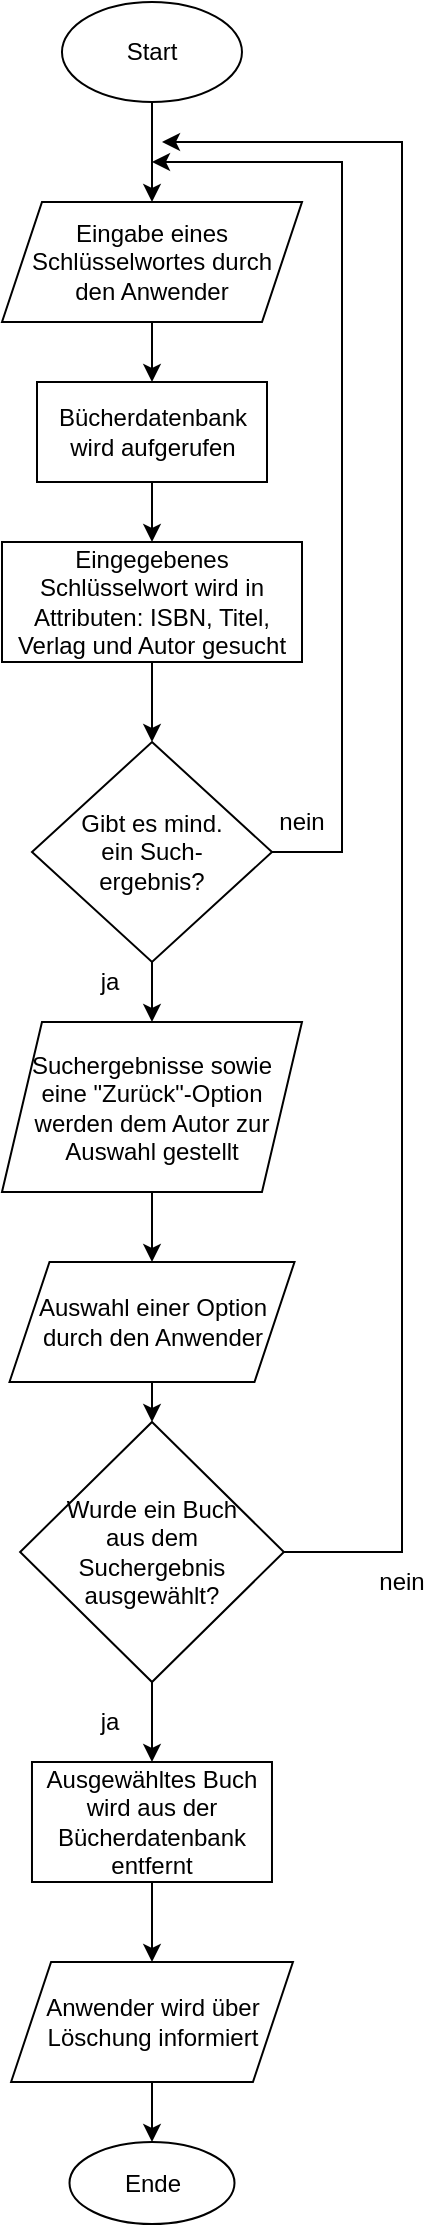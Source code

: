 <mxfile version="14.1.8" type="device"><diagram id="bwC3vkzuRyxPhKz6ntJu" name="Seite-1"><mxGraphModel dx="419" dy="714" grid="1" gridSize="10" guides="1" tooltips="1" connect="1" arrows="1" fold="1" page="1" pageScale="1" pageWidth="827" pageHeight="1169" math="0" shadow="0"><root><mxCell id="0"/><mxCell id="1" parent="0"/><mxCell id="S_RiHfb4j-4p7jKFqbtL-13" style="edgeStyle=orthogonalEdgeStyle;rounded=0;orthogonalLoop=1;jettySize=auto;html=1;exitX=0.5;exitY=1;exitDx=0;exitDy=0;entryX=0.5;entryY=0;entryDx=0;entryDy=0;" edge="1" parent="1" source="S_RiHfb4j-4p7jKFqbtL-1" target="S_RiHfb4j-4p7jKFqbtL-2"><mxGeometry relative="1" as="geometry"/></mxCell><mxCell id="S_RiHfb4j-4p7jKFqbtL-1" value="Start" style="ellipse;whiteSpace=wrap;html=1;" vertex="1" parent="1"><mxGeometry x="389.99" width="90" height="50" as="geometry"/></mxCell><mxCell id="S_RiHfb4j-4p7jKFqbtL-14" style="edgeStyle=none;rounded=0;orthogonalLoop=1;jettySize=auto;html=1;exitX=0.5;exitY=1;exitDx=0;exitDy=0;" edge="1" parent="1" source="S_RiHfb4j-4p7jKFqbtL-2" target="S_RiHfb4j-4p7jKFqbtL-3"><mxGeometry relative="1" as="geometry"/></mxCell><mxCell id="S_RiHfb4j-4p7jKFqbtL-2" value="Eingabe eines Schlüsselwortes durch &lt;br&gt;den Anwender" style="shape=parallelogram;perimeter=parallelogramPerimeter;whiteSpace=wrap;html=1;fixedSize=1;" vertex="1" parent="1"><mxGeometry x="360" y="100" width="150" height="60" as="geometry"/></mxCell><mxCell id="S_RiHfb4j-4p7jKFqbtL-15" style="edgeStyle=none;rounded=0;orthogonalLoop=1;jettySize=auto;html=1;exitX=0.5;exitY=1;exitDx=0;exitDy=0;entryX=0.5;entryY=0;entryDx=0;entryDy=0;" edge="1" parent="1" source="S_RiHfb4j-4p7jKFqbtL-3" target="S_RiHfb4j-4p7jKFqbtL-4"><mxGeometry relative="1" as="geometry"/></mxCell><mxCell id="S_RiHfb4j-4p7jKFqbtL-3" value="Bücherdatenbank wird aufgerufen" style="rounded=0;whiteSpace=wrap;html=1;" vertex="1" parent="1"><mxGeometry x="377.5" y="190" width="115" height="50" as="geometry"/></mxCell><mxCell id="S_RiHfb4j-4p7jKFqbtL-16" style="edgeStyle=none;rounded=0;orthogonalLoop=1;jettySize=auto;html=1;exitX=0.5;exitY=1;exitDx=0;exitDy=0;entryX=0.5;entryY=0;entryDx=0;entryDy=0;" edge="1" parent="1" source="S_RiHfb4j-4p7jKFqbtL-4" target="S_RiHfb4j-4p7jKFqbtL-5"><mxGeometry relative="1" as="geometry"/></mxCell><mxCell id="S_RiHfb4j-4p7jKFqbtL-4" value="Eingegebenes Schlüsselwort wird in Attributen: ISBN, Titel, Verlag und Autor gesucht" style="rounded=0;whiteSpace=wrap;html=1;" vertex="1" parent="1"><mxGeometry x="360" y="270" width="150" height="60" as="geometry"/></mxCell><mxCell id="S_RiHfb4j-4p7jKFqbtL-17" style="edgeStyle=none;rounded=0;orthogonalLoop=1;jettySize=auto;html=1;exitX=0.5;exitY=1;exitDx=0;exitDy=0;entryX=0.5;entryY=0;entryDx=0;entryDy=0;" edge="1" parent="1" source="S_RiHfb4j-4p7jKFqbtL-5" target="S_RiHfb4j-4p7jKFqbtL-6"><mxGeometry relative="1" as="geometry"/></mxCell><mxCell id="S_RiHfb4j-4p7jKFqbtL-23" style="edgeStyle=none;rounded=0;orthogonalLoop=1;jettySize=auto;html=1;exitX=1;exitY=0.5;exitDx=0;exitDy=0;" edge="1" parent="1" source="S_RiHfb4j-4p7jKFqbtL-5"><mxGeometry relative="1" as="geometry"><mxPoint x="435" y="80" as="targetPoint"/><Array as="points"><mxPoint x="530" y="425"/><mxPoint x="530" y="80"/></Array></mxGeometry></mxCell><mxCell id="S_RiHfb4j-4p7jKFqbtL-5" value="Gibt es mind. &lt;br&gt;ein Such-&lt;br&gt;ergebnis?" style="rhombus;whiteSpace=wrap;html=1;" vertex="1" parent="1"><mxGeometry x="375" y="370" width="120" height="110" as="geometry"/></mxCell><mxCell id="S_RiHfb4j-4p7jKFqbtL-18" style="edgeStyle=none;rounded=0;orthogonalLoop=1;jettySize=auto;html=1;exitX=0.5;exitY=1;exitDx=0;exitDy=0;entryX=0.5;entryY=0;entryDx=0;entryDy=0;" edge="1" parent="1" source="S_RiHfb4j-4p7jKFqbtL-6" target="S_RiHfb4j-4p7jKFqbtL-7"><mxGeometry relative="1" as="geometry"/></mxCell><mxCell id="S_RiHfb4j-4p7jKFqbtL-6" value="Suchergebnisse sowie &lt;br&gt;eine &quot;Zurück&quot;-Option werden dem Autor zur Auswahl gestellt" style="shape=parallelogram;perimeter=parallelogramPerimeter;whiteSpace=wrap;html=1;fixedSize=1;" vertex="1" parent="1"><mxGeometry x="359.99" y="510" width="150" height="85" as="geometry"/></mxCell><mxCell id="S_RiHfb4j-4p7jKFqbtL-19" style="edgeStyle=none;rounded=0;orthogonalLoop=1;jettySize=auto;html=1;exitX=0.5;exitY=1;exitDx=0;exitDy=0;entryX=0.5;entryY=0;entryDx=0;entryDy=0;" edge="1" parent="1" source="S_RiHfb4j-4p7jKFqbtL-7" target="S_RiHfb4j-4p7jKFqbtL-8"><mxGeometry relative="1" as="geometry"/></mxCell><mxCell id="S_RiHfb4j-4p7jKFqbtL-7" value="Auswahl einer Option durch den Anwender" style="shape=parallelogram;perimeter=parallelogramPerimeter;whiteSpace=wrap;html=1;fixedSize=1;" vertex="1" parent="1"><mxGeometry x="363.75" y="630" width="142.5" height="60" as="geometry"/></mxCell><mxCell id="S_RiHfb4j-4p7jKFqbtL-20" style="edgeStyle=none;rounded=0;orthogonalLoop=1;jettySize=auto;html=1;exitX=0.5;exitY=1;exitDx=0;exitDy=0;entryX=0.5;entryY=0;entryDx=0;entryDy=0;" edge="1" parent="1" source="S_RiHfb4j-4p7jKFqbtL-8" target="S_RiHfb4j-4p7jKFqbtL-10"><mxGeometry relative="1" as="geometry"/></mxCell><mxCell id="S_RiHfb4j-4p7jKFqbtL-24" style="edgeStyle=none;rounded=0;orthogonalLoop=1;jettySize=auto;html=1;exitX=1;exitY=0.5;exitDx=0;exitDy=0;" edge="1" parent="1" source="S_RiHfb4j-4p7jKFqbtL-8"><mxGeometry relative="1" as="geometry"><mxPoint x="440" y="70" as="targetPoint"/><Array as="points"><mxPoint x="560" y="775"/><mxPoint x="560" y="70"/></Array></mxGeometry></mxCell><mxCell id="S_RiHfb4j-4p7jKFqbtL-8" value="Wurde ein Buch &lt;br&gt;aus dem &lt;br&gt;Suchergebnis ausgewählt?" style="rhombus;whiteSpace=wrap;html=1;" vertex="1" parent="1"><mxGeometry x="369.07" y="710" width="131.87" height="130" as="geometry"/></mxCell><mxCell id="S_RiHfb4j-4p7jKFqbtL-21" style="edgeStyle=none;rounded=0;orthogonalLoop=1;jettySize=auto;html=1;exitX=0.5;exitY=1;exitDx=0;exitDy=0;entryX=0.5;entryY=0;entryDx=0;entryDy=0;" edge="1" parent="1" source="S_RiHfb4j-4p7jKFqbtL-10" target="S_RiHfb4j-4p7jKFqbtL-11"><mxGeometry relative="1" as="geometry"/></mxCell><mxCell id="S_RiHfb4j-4p7jKFqbtL-10" value="Ausgewähltes Buch wird aus der Bücherdatenbank entfernt" style="rounded=0;whiteSpace=wrap;html=1;" vertex="1" parent="1"><mxGeometry x="374.99" y="880" width="120" height="60" as="geometry"/></mxCell><mxCell id="S_RiHfb4j-4p7jKFqbtL-22" style="edgeStyle=none;rounded=0;orthogonalLoop=1;jettySize=auto;html=1;exitX=0.5;exitY=1;exitDx=0;exitDy=0;entryX=0.5;entryY=0;entryDx=0;entryDy=0;" edge="1" parent="1" source="S_RiHfb4j-4p7jKFqbtL-11" target="S_RiHfb4j-4p7jKFqbtL-12"><mxGeometry relative="1" as="geometry"/></mxCell><mxCell id="S_RiHfb4j-4p7jKFqbtL-11" value="Anwender wird über Löschung informiert" style="shape=parallelogram;perimeter=parallelogramPerimeter;whiteSpace=wrap;html=1;fixedSize=1;" vertex="1" parent="1"><mxGeometry x="364.54" y="980" width="140.93" height="60" as="geometry"/></mxCell><mxCell id="S_RiHfb4j-4p7jKFqbtL-12" value="Ende" style="ellipse;whiteSpace=wrap;html=1;" vertex="1" parent="1"><mxGeometry x="393.75" y="1070" width="82.5" height="41" as="geometry"/></mxCell><mxCell id="S_RiHfb4j-4p7jKFqbtL-25" value="ja" style="text;html=1;strokeColor=none;fillColor=none;align=center;verticalAlign=middle;whiteSpace=wrap;rounded=0;" vertex="1" parent="1"><mxGeometry x="393.75" y="480" width="40" height="20" as="geometry"/></mxCell><mxCell id="S_RiHfb4j-4p7jKFqbtL-26" value="nein" style="text;html=1;strokeColor=none;fillColor=none;align=center;verticalAlign=middle;whiteSpace=wrap;rounded=0;" vertex="1" parent="1"><mxGeometry x="490" y="400" width="40" height="20" as="geometry"/></mxCell><mxCell id="S_RiHfb4j-4p7jKFqbtL-27" value="ja" style="text;html=1;strokeColor=none;fillColor=none;align=center;verticalAlign=middle;whiteSpace=wrap;rounded=0;" vertex="1" parent="1"><mxGeometry x="393.75" y="850" width="40" height="20" as="geometry"/></mxCell><mxCell id="S_RiHfb4j-4p7jKFqbtL-28" value="nein" style="text;html=1;strokeColor=none;fillColor=none;align=center;verticalAlign=middle;whiteSpace=wrap;rounded=0;" vertex="1" parent="1"><mxGeometry x="540" y="780" width="40" height="20" as="geometry"/></mxCell></root></mxGraphModel></diagram></mxfile>